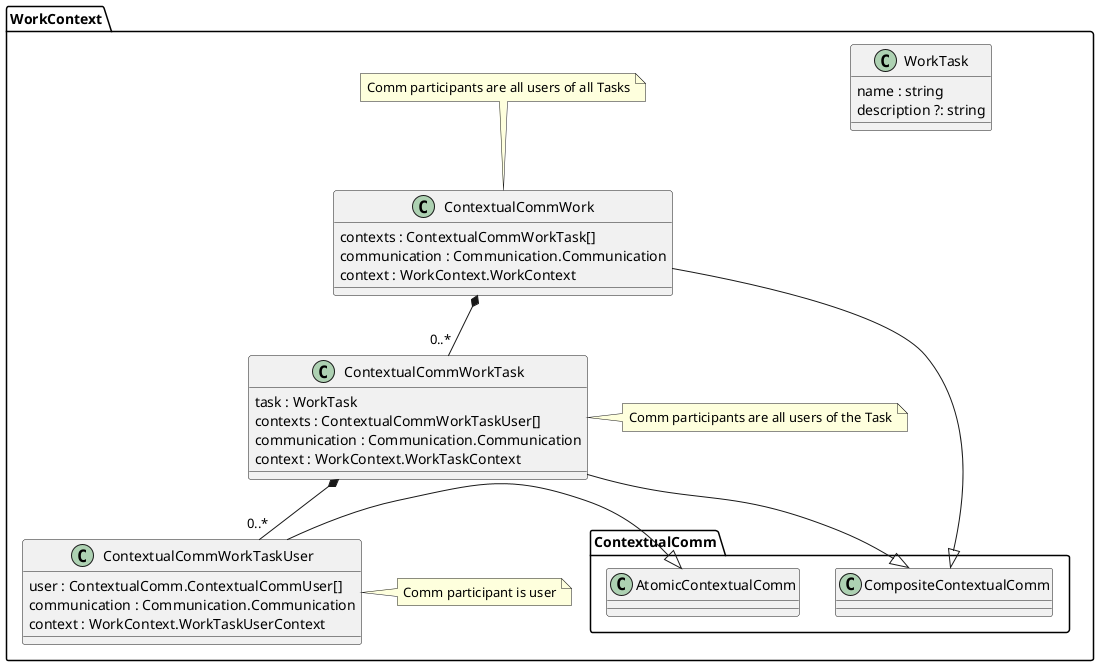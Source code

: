 @startuml "work-context-design.png"

Package WorkContext {

  class WorkTask {
  name : string
  description ?: string
  }

  class ContextualCommWork {
  contexts : ContextualCommWorkTask[]
  communication : Communication.Communication
  context : WorkContext.WorkContext
  }

  note top : Comm participants are all users of all Tasks

  class ContextualCommWorkTask {
  task : WorkTask
  contexts : ContextualCommWorkTaskUser[]
  communication : Communication.Communication
  context : WorkContext.WorkTaskContext
  }

  note right : Comm participants are all users of the Task

  class ContextualCommWorkTaskUser {
  user : ContextualComm.ContextualCommUser[]
  communication : Communication.Communication
  context : WorkContext.WorkTaskUserContext
  }

  note right : Comm participant is user


  ContextualCommWork -|> ContextualComm.CompositeContextualComm

	ContextualCommWork *-down- "0..*" ContextualCommWorkTask

  ContextualCommWorkTask -|> ContextualComm.CompositeContextualComm

	ContextualCommWorkTask *-- "0..*" ContextualCommWorkTaskUser

	ContextualCommWorkTaskUser -|> ContextualComm.AtomicContextualComm
}
@enduml

